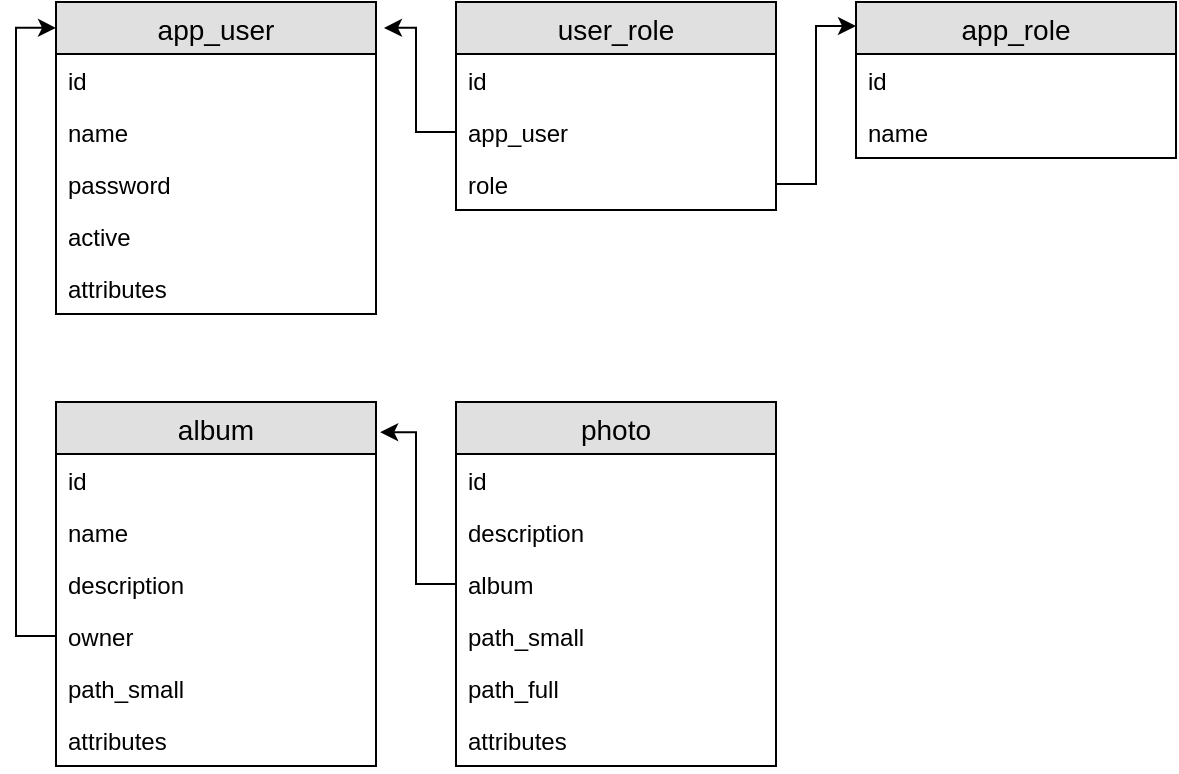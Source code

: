 <mxfile version="12.5.3" type="device" pages="3"><diagram name="DataBase" id="2ca16b54-16f6-2749-3443-fa8db7711227"><mxGraphModel dx="1102" dy="700" grid="1" gridSize="10" guides="1" tooltips="1" connect="1" arrows="0" fold="1" page="1" pageScale="1" pageWidth="1100" pageHeight="850" background="#ffffff" math="0" shadow="0"><root><mxCell id="0"/><mxCell id="1" parent="0"/><mxCell id="ee-ezs6NnzHQycm77VU6-2" value="app_user" style="swimlane;fontStyle=0;childLayout=stackLayout;horizontal=1;startSize=26;fillColor=#e0e0e0;horizontalStack=0;resizeParent=1;resizeParentMax=0;resizeLast=0;collapsible=1;marginBottom=0;swimlaneFillColor=#ffffff;align=center;fontSize=14;" vertex="1" parent="1"><mxGeometry x="320" y="240" width="160" height="156" as="geometry"/></mxCell><mxCell id="ee-ezs6NnzHQycm77VU6-3" value="id" style="text;strokeColor=none;fillColor=none;spacingLeft=4;spacingRight=4;overflow=hidden;rotatable=0;points=[[0,0.5],[1,0.5]];portConstraint=eastwest;fontSize=12;" vertex="1" parent="ee-ezs6NnzHQycm77VU6-2"><mxGeometry y="26" width="160" height="26" as="geometry"/></mxCell><mxCell id="ee-ezs6NnzHQycm77VU6-4" value="name" style="text;strokeColor=none;fillColor=none;spacingLeft=4;spacingRight=4;overflow=hidden;rotatable=0;points=[[0,0.5],[1,0.5]];portConstraint=eastwest;fontSize=12;" vertex="1" parent="ee-ezs6NnzHQycm77VU6-2"><mxGeometry y="52" width="160" height="26" as="geometry"/></mxCell><mxCell id="ee-ezs6NnzHQycm77VU6-5" value="password" style="text;strokeColor=none;fillColor=none;spacingLeft=4;spacingRight=4;overflow=hidden;rotatable=0;points=[[0,0.5],[1,0.5]];portConstraint=eastwest;fontSize=12;" vertex="1" parent="ee-ezs6NnzHQycm77VU6-2"><mxGeometry y="78" width="160" height="26" as="geometry"/></mxCell><mxCell id="ee-ezs6NnzHQycm77VU6-6" value="active" style="text;strokeColor=none;fillColor=none;spacingLeft=4;spacingRight=4;overflow=hidden;rotatable=0;points=[[0,0.5],[1,0.5]];portConstraint=eastwest;fontSize=12;" vertex="1" parent="ee-ezs6NnzHQycm77VU6-2"><mxGeometry y="104" width="160" height="26" as="geometry"/></mxCell><mxCell id="ee-ezs6NnzHQycm77VU6-7" value="attributes" style="text;strokeColor=none;fillColor=none;spacingLeft=4;spacingRight=4;overflow=hidden;rotatable=0;points=[[0,0.5],[1,0.5]];portConstraint=eastwest;fontSize=12;" vertex="1" parent="ee-ezs6NnzHQycm77VU6-2"><mxGeometry y="130" width="160" height="26" as="geometry"/></mxCell><mxCell id="ee-ezs6NnzHQycm77VU6-8" value="app_role" style="swimlane;fontStyle=0;childLayout=stackLayout;horizontal=1;startSize=26;fillColor=#e0e0e0;horizontalStack=0;resizeParent=1;resizeParentMax=0;resizeLast=0;collapsible=1;marginBottom=0;swimlaneFillColor=#ffffff;align=center;fontSize=14;" vertex="1" parent="1"><mxGeometry x="720" y="240" width="160" height="78" as="geometry"/></mxCell><mxCell id="ee-ezs6NnzHQycm77VU6-9" value="id" style="text;strokeColor=none;fillColor=none;spacingLeft=4;spacingRight=4;overflow=hidden;rotatable=0;points=[[0,0.5],[1,0.5]];portConstraint=eastwest;fontSize=12;" vertex="1" parent="ee-ezs6NnzHQycm77VU6-8"><mxGeometry y="26" width="160" height="26" as="geometry"/></mxCell><mxCell id="ee-ezs6NnzHQycm77VU6-10" value="name" style="text;strokeColor=none;fillColor=none;spacingLeft=4;spacingRight=4;overflow=hidden;rotatable=0;points=[[0,0.5],[1,0.5]];portConstraint=eastwest;fontSize=12;" vertex="1" parent="ee-ezs6NnzHQycm77VU6-8"><mxGeometry y="52" width="160" height="26" as="geometry"/></mxCell><mxCell id="ee-ezs6NnzHQycm77VU6-12" value="user_role" style="swimlane;fontStyle=0;childLayout=stackLayout;horizontal=1;startSize=26;fillColor=#e0e0e0;horizontalStack=0;resizeParent=1;resizeParentMax=0;resizeLast=0;collapsible=1;marginBottom=0;swimlaneFillColor=#ffffff;align=center;fontSize=14;" vertex="1" parent="1"><mxGeometry x="520" y="240" width="160" height="104" as="geometry"/></mxCell><mxCell id="ee-ezs6NnzHQycm77VU6-13" value="id" style="text;strokeColor=none;fillColor=none;spacingLeft=4;spacingRight=4;overflow=hidden;rotatable=0;points=[[0,0.5],[1,0.5]];portConstraint=eastwest;fontSize=12;" vertex="1" parent="ee-ezs6NnzHQycm77VU6-12"><mxGeometry y="26" width="160" height="26" as="geometry"/></mxCell><mxCell id="ee-ezs6NnzHQycm77VU6-14" value="app_user" style="text;strokeColor=none;fillColor=none;spacingLeft=4;spacingRight=4;overflow=hidden;rotatable=0;points=[[0,0.5],[1,0.5]];portConstraint=eastwest;fontSize=12;" vertex="1" parent="ee-ezs6NnzHQycm77VU6-12"><mxGeometry y="52" width="160" height="26" as="geometry"/></mxCell><mxCell id="ee-ezs6NnzHQycm77VU6-15" value="role" style="text;strokeColor=none;fillColor=none;spacingLeft=4;spacingRight=4;overflow=hidden;rotatable=0;points=[[0,0.5],[1,0.5]];portConstraint=eastwest;fontSize=12;" vertex="1" parent="ee-ezs6NnzHQycm77VU6-12"><mxGeometry y="78" width="160" height="26" as="geometry"/></mxCell><mxCell id="ee-ezs6NnzHQycm77VU6-16" style="edgeStyle=orthogonalEdgeStyle;rounded=0;orthogonalLoop=1;jettySize=auto;html=1;exitX=1;exitY=0.5;exitDx=0;exitDy=0;entryX=0;entryY=0.154;entryDx=0;entryDy=0;entryPerimeter=0;" edge="1" parent="1" source="ee-ezs6NnzHQycm77VU6-15" target="ee-ezs6NnzHQycm77VU6-8"><mxGeometry relative="1" as="geometry"/></mxCell><mxCell id="ee-ezs6NnzHQycm77VU6-17" style="edgeStyle=orthogonalEdgeStyle;rounded=0;orthogonalLoop=1;jettySize=auto;html=1;exitX=0;exitY=0.5;exitDx=0;exitDy=0;entryX=1.025;entryY=0.083;entryDx=0;entryDy=0;entryPerimeter=0;" edge="1" parent="1" source="ee-ezs6NnzHQycm77VU6-14" target="ee-ezs6NnzHQycm77VU6-2"><mxGeometry relative="1" as="geometry"><mxPoint x="500" y="260" as="targetPoint"/></mxGeometry></mxCell><mxCell id="ee-ezs6NnzHQycm77VU6-18" value="album" style="swimlane;fontStyle=0;childLayout=stackLayout;horizontal=1;startSize=26;fillColor=#e0e0e0;horizontalStack=0;resizeParent=1;resizeParentMax=0;resizeLast=0;collapsible=1;marginBottom=0;swimlaneFillColor=#ffffff;align=center;fontSize=14;" vertex="1" parent="1"><mxGeometry x="320" y="440" width="160" height="182" as="geometry"/></mxCell><mxCell id="ee-ezs6NnzHQycm77VU6-19" value="id" style="text;strokeColor=none;fillColor=none;spacingLeft=4;spacingRight=4;overflow=hidden;rotatable=0;points=[[0,0.5],[1,0.5]];portConstraint=eastwest;fontSize=12;" vertex="1" parent="ee-ezs6NnzHQycm77VU6-18"><mxGeometry y="26" width="160" height="26" as="geometry"/></mxCell><mxCell id="ee-ezs6NnzHQycm77VU6-20" value="name" style="text;strokeColor=none;fillColor=none;spacingLeft=4;spacingRight=4;overflow=hidden;rotatable=0;points=[[0,0.5],[1,0.5]];portConstraint=eastwest;fontSize=12;" vertex="1" parent="ee-ezs6NnzHQycm77VU6-18"><mxGeometry y="52" width="160" height="26" as="geometry"/></mxCell><mxCell id="ee-ezs6NnzHQycm77VU6-21" value="description" style="text;strokeColor=none;fillColor=none;spacingLeft=4;spacingRight=4;overflow=hidden;rotatable=0;points=[[0,0.5],[1,0.5]];portConstraint=eastwest;fontSize=12;" vertex="1" parent="ee-ezs6NnzHQycm77VU6-18"><mxGeometry y="78" width="160" height="26" as="geometry"/></mxCell><mxCell id="ee-ezs6NnzHQycm77VU6-22" value="owner" style="text;strokeColor=none;fillColor=none;spacingLeft=4;spacingRight=4;overflow=hidden;rotatable=0;points=[[0,0.5],[1,0.5]];portConstraint=eastwest;fontSize=12;" vertex="1" parent="ee-ezs6NnzHQycm77VU6-18"><mxGeometry y="104" width="160" height="26" as="geometry"/></mxCell><mxCell id="ee-ezs6NnzHQycm77VU6-28" value="path_small" style="text;strokeColor=none;fillColor=none;spacingLeft=4;spacingRight=4;overflow=hidden;rotatable=0;points=[[0,0.5],[1,0.5]];portConstraint=eastwest;fontSize=12;" vertex="1" parent="ee-ezs6NnzHQycm77VU6-18"><mxGeometry y="130" width="160" height="26" as="geometry"/></mxCell><mxCell id="ee-ezs6NnzHQycm77VU6-32" value="attributes" style="text;strokeColor=none;fillColor=none;spacingLeft=4;spacingRight=4;overflow=hidden;rotatable=0;points=[[0,0.5],[1,0.5]];portConstraint=eastwest;fontSize=12;" vertex="1" parent="ee-ezs6NnzHQycm77VU6-18"><mxGeometry y="156" width="160" height="26" as="geometry"/></mxCell><mxCell id="ee-ezs6NnzHQycm77VU6-23" style="edgeStyle=orthogonalEdgeStyle;rounded=0;orthogonalLoop=1;jettySize=auto;html=1;exitX=0;exitY=0.5;exitDx=0;exitDy=0;entryX=0;entryY=0.083;entryDx=0;entryDy=0;entryPerimeter=0;" edge="1" parent="1" source="ee-ezs6NnzHQycm77VU6-22" target="ee-ezs6NnzHQycm77VU6-2"><mxGeometry relative="1" as="geometry"/></mxCell><mxCell id="ee-ezs6NnzHQycm77VU6-24" value="photo" style="swimlane;fontStyle=0;childLayout=stackLayout;horizontal=1;startSize=26;fillColor=#e0e0e0;horizontalStack=0;resizeParent=1;resizeParentMax=0;resizeLast=0;collapsible=1;marginBottom=0;swimlaneFillColor=#ffffff;align=center;fontSize=14;" vertex="1" parent="1"><mxGeometry x="520" y="440" width="160" height="182" as="geometry"/></mxCell><mxCell id="ee-ezs6NnzHQycm77VU6-25" value="id" style="text;strokeColor=none;fillColor=none;spacingLeft=4;spacingRight=4;overflow=hidden;rotatable=0;points=[[0,0.5],[1,0.5]];portConstraint=eastwest;fontSize=12;" vertex="1" parent="ee-ezs6NnzHQycm77VU6-24"><mxGeometry y="26" width="160" height="26" as="geometry"/></mxCell><mxCell id="ee-ezs6NnzHQycm77VU6-26" value="description" style="text;strokeColor=none;fillColor=none;spacingLeft=4;spacingRight=4;overflow=hidden;rotatable=0;points=[[0,0.5],[1,0.5]];portConstraint=eastwest;fontSize=12;" vertex="1" parent="ee-ezs6NnzHQycm77VU6-24"><mxGeometry y="52" width="160" height="26" as="geometry"/></mxCell><mxCell id="ee-ezs6NnzHQycm77VU6-30" value="album" style="text;strokeColor=none;fillColor=none;spacingLeft=4;spacingRight=4;overflow=hidden;rotatable=0;points=[[0,0.5],[1,0.5]];portConstraint=eastwest;fontSize=12;" vertex="1" parent="ee-ezs6NnzHQycm77VU6-24"><mxGeometry y="78" width="160" height="26" as="geometry"/></mxCell><mxCell id="ee-ezs6NnzHQycm77VU6-27" value="path_small" style="text;strokeColor=none;fillColor=none;spacingLeft=4;spacingRight=4;overflow=hidden;rotatable=0;points=[[0,0.5],[1,0.5]];portConstraint=eastwest;fontSize=12;" vertex="1" parent="ee-ezs6NnzHQycm77VU6-24"><mxGeometry y="104" width="160" height="26" as="geometry"/></mxCell><mxCell id="ee-ezs6NnzHQycm77VU6-29" value="path_full" style="text;strokeColor=none;fillColor=none;spacingLeft=4;spacingRight=4;overflow=hidden;rotatable=0;points=[[0,0.5],[1,0.5]];portConstraint=eastwest;fontSize=12;" vertex="1" parent="ee-ezs6NnzHQycm77VU6-24"><mxGeometry y="130" width="160" height="26" as="geometry"/></mxCell><mxCell id="ee-ezs6NnzHQycm77VU6-33" value="attributes" style="text;strokeColor=none;fillColor=none;spacingLeft=4;spacingRight=4;overflow=hidden;rotatable=0;points=[[0,0.5],[1,0.5]];portConstraint=eastwest;fontSize=12;" vertex="1" parent="ee-ezs6NnzHQycm77VU6-24"><mxGeometry y="156" width="160" height="26" as="geometry"/></mxCell><mxCell id="ee-ezs6NnzHQycm77VU6-31" style="edgeStyle=orthogonalEdgeStyle;rounded=0;orthogonalLoop=1;jettySize=auto;html=1;exitX=0;exitY=0.5;exitDx=0;exitDy=0;entryX=1.013;entryY=0.083;entryDx=0;entryDy=0;entryPerimeter=0;" edge="1" parent="1" source="ee-ezs6NnzHQycm77VU6-30" target="ee-ezs6NnzHQycm77VU6-18"><mxGeometry relative="1" as="geometry"/></mxCell></root></mxGraphModel></diagram><diagram id="-pgh10B8fHaLJiIeHIF8" name="PageLayout"><mxGraphModel dx="1102" dy="700" grid="1" gridSize="10" guides="0" tooltips="1" connect="0" arrows="0" fold="1" page="1" pageScale="1" pageWidth="800" pageHeight="600" math="0" shadow="0"><root><mxCell id="_x2WycIhsIzKqimyarUk-0"/><mxCell id="_x2WycIhsIzKqimyarUk-1" parent="_x2WycIhsIzKqimyarUk-0"/><mxCell id="_x2WycIhsIzKqimyarUk-2" value="" style="html=1;shadow=0;dashed=0;shape=mxgraph.bootstrap.rect;whiteSpace=wrap;" parent="_x2WycIhsIzKqimyarUk-1" vertex="1"><mxGeometry width="800" height="40" as="geometry"/></mxCell><mxCell id="_x2WycIhsIzKqimyarUk-3" value="Photocol" style="html=1;shadow=0;dashed=0;shape=mxgraph.bootstrap.rect;fontSize=14;whiteSpace=wrap;fontStyle=1" parent="_x2WycIhsIzKqimyarUk-2" vertex="1"><mxGeometry width="80" height="40" as="geometry"/></mxCell><mxCell id="_x2WycIhsIzKqimyarUk-4" value="Мои альбомы" style="html=1;shadow=0;dashed=0;shape=mxgraph.bootstrap.rect;spacingRight=30;whiteSpace=wrap;fontSize=16;fontStyle=1;" parent="_x2WycIhsIzKqimyarUk-2" vertex="1"><mxGeometry x="80" width="600" height="40" as="geometry"/></mxCell><mxCell id="_x2WycIhsIzKqimyarUk-8" value="Профиль" style="html=1;shadow=0;dashed=0;shape=mxgraph.bootstrap.rect;whiteSpace=wrap;" parent="_x2WycIhsIzKqimyarUk-2" vertex="1"><mxGeometry x="680" width="60" height="40" as="geometry"/></mxCell><mxCell id="_x2WycIhsIzKqimyarUk-9" value="Выйти" style="html=1;shadow=0;dashed=0;shape=mxgraph.bootstrap.rect;whiteSpace=wrap;" parent="_x2WycIhsIzKqimyarUk-2" vertex="1"><mxGeometry x="740" width="60" height="40" as="geometry"/></mxCell><mxCell id="Kfa8tp2_SB2maJTHm3-H-2" value="" style="group" parent="_x2WycIhsIzKqimyarUk-1" vertex="1" connectable="0"><mxGeometry x="250" y="60" width="160" height="150" as="geometry"/></mxCell><mxCell id="Kfa8tp2_SB2maJTHm3-H-0" value="" style="rounded=0;whiteSpace=wrap;html=1;fontSize=16;" parent="Kfa8tp2_SB2maJTHm3-H-2" vertex="1"><mxGeometry width="160" height="120" as="geometry"/></mxCell><mxCell id="Kfa8tp2_SB2maJTHm3-H-1" value="Альбом 1" style="rounded=0;whiteSpace=wrap;html=1;fontSize=16;" parent="Kfa8tp2_SB2maJTHm3-H-2" vertex="1"><mxGeometry y="120" width="160" height="30" as="geometry"/></mxCell><mxCell id="Kfa8tp2_SB2maJTHm3-H-3" value="" style="group" parent="_x2WycIhsIzKqimyarUk-1" vertex="1" connectable="0"><mxGeometry x="430" y="60" width="160" height="150" as="geometry"/></mxCell><mxCell id="Kfa8tp2_SB2maJTHm3-H-4" value="" style="rounded=0;whiteSpace=wrap;html=1;fontSize=16;" parent="Kfa8tp2_SB2maJTHm3-H-3" vertex="1"><mxGeometry width="160" height="120" as="geometry"/></mxCell><mxCell id="Kfa8tp2_SB2maJTHm3-H-5" value="Альбом 2" style="rounded=0;whiteSpace=wrap;html=1;fontSize=16;" parent="Kfa8tp2_SB2maJTHm3-H-3" vertex="1"><mxGeometry y="120" width="160" height="30" as="geometry"/></mxCell><mxCell id="Kfa8tp2_SB2maJTHm3-H-6" value="" style="group" parent="_x2WycIhsIzKqimyarUk-1" vertex="1" connectable="0"><mxGeometry x="610" y="60" width="160" height="150" as="geometry"/></mxCell><mxCell id="Kfa8tp2_SB2maJTHm3-H-7" value="" style="rounded=0;whiteSpace=wrap;html=1;fontSize=16;" parent="Kfa8tp2_SB2maJTHm3-H-6" vertex="1"><mxGeometry width="160" height="120" as="geometry"/></mxCell><mxCell id="Kfa8tp2_SB2maJTHm3-H-8" value="Альбом 3" style="rounded=0;whiteSpace=wrap;html=1;fontSize=16;" parent="Kfa8tp2_SB2maJTHm3-H-6" vertex="1"><mxGeometry y="120" width="160" height="30" as="geometry"/></mxCell><mxCell id="Kfa8tp2_SB2maJTHm3-H-9" value="" style="group" parent="_x2WycIhsIzKqimyarUk-1" vertex="1" connectable="0"><mxGeometry x="250" y="230" width="160" height="150" as="geometry"/></mxCell><mxCell id="Kfa8tp2_SB2maJTHm3-H-10" value="" style="rounded=0;whiteSpace=wrap;html=1;fontSize=16;" parent="Kfa8tp2_SB2maJTHm3-H-9" vertex="1"><mxGeometry width="160" height="120" as="geometry"/></mxCell><mxCell id="Kfa8tp2_SB2maJTHm3-H-11" value="Альбом 4" style="rounded=0;whiteSpace=wrap;html=1;fontSize=16;" parent="Kfa8tp2_SB2maJTHm3-H-9" vertex="1"><mxGeometry y="120" width="160" height="30" as="geometry"/></mxCell><mxCell id="Kfa8tp2_SB2maJTHm3-H-12" value="" style="group" parent="_x2WycIhsIzKqimyarUk-1" vertex="1" connectable="0"><mxGeometry x="430" y="230" width="160" height="150" as="geometry"/></mxCell><mxCell id="Kfa8tp2_SB2maJTHm3-H-13" value="" style="rounded=0;whiteSpace=wrap;html=1;fontSize=16;" parent="Kfa8tp2_SB2maJTHm3-H-12" vertex="1"><mxGeometry width="160" height="120" as="geometry"/></mxCell><mxCell id="Kfa8tp2_SB2maJTHm3-H-14" value="Альбом 5" style="rounded=0;whiteSpace=wrap;html=1;fontSize=16;" parent="Kfa8tp2_SB2maJTHm3-H-12" vertex="1"><mxGeometry y="120" width="160" height="30" as="geometry"/></mxCell><mxCell id="Kfa8tp2_SB2maJTHm3-H-53" value="" style="html=1;shadow=0;dashed=0;shape=mxgraph.bootstrap.rect;whiteSpace=wrap;" parent="_x2WycIhsIzKqimyarUk-1" vertex="1"><mxGeometry x="800" width="800" height="40" as="geometry"/></mxCell><mxCell id="Kfa8tp2_SB2maJTHm3-H-54" value="Photocol" style="html=1;shadow=0;dashed=0;shape=mxgraph.bootstrap.rect;fontSize=14;whiteSpace=wrap;fontStyle=1" parent="Kfa8tp2_SB2maJTHm3-H-53" vertex="1"><mxGeometry width="80" height="40" as="geometry"/></mxCell><mxCell id="Kfa8tp2_SB2maJTHm3-H-55" value="Альбом 1" style="html=1;shadow=0;dashed=0;shape=mxgraph.bootstrap.rect;spacingRight=30;whiteSpace=wrap;fontSize=16;fontStyle=1;" parent="Kfa8tp2_SB2maJTHm3-H-53" vertex="1"><mxGeometry x="80" width="600" height="40" as="geometry"/></mxCell><mxCell id="Kfa8tp2_SB2maJTHm3-H-56" value="Профиль" style="html=1;shadow=0;dashed=0;shape=mxgraph.bootstrap.rect;whiteSpace=wrap;" parent="Kfa8tp2_SB2maJTHm3-H-53" vertex="1"><mxGeometry x="680" width="60" height="40" as="geometry"/></mxCell><mxCell id="Kfa8tp2_SB2maJTHm3-H-57" value="Выйти" style="html=1;shadow=0;dashed=0;shape=mxgraph.bootstrap.rect;whiteSpace=wrap;" parent="Kfa8tp2_SB2maJTHm3-H-53" vertex="1"><mxGeometry x="740" width="60" height="40" as="geometry"/></mxCell><mxCell id="Kfa8tp2_SB2maJTHm3-H-61" value="" style="group" parent="_x2WycIhsIzKqimyarUk-1" vertex="1" connectable="0"><mxGeometry x="1020" y="60" width="160" height="150" as="geometry"/></mxCell><mxCell id="Kfa8tp2_SB2maJTHm3-H-62" value="" style="rounded=0;whiteSpace=wrap;html=1;fontSize=16;" parent="Kfa8tp2_SB2maJTHm3-H-61" vertex="1"><mxGeometry width="160" height="120" as="geometry"/></mxCell><mxCell id="Kfa8tp2_SB2maJTHm3-H-63" value="Фото 1" style="rounded=0;whiteSpace=wrap;html=1;fontSize=16;" parent="Kfa8tp2_SB2maJTHm3-H-61" vertex="1"><mxGeometry y="120" width="160" height="30" as="geometry"/></mxCell><mxCell id="Kfa8tp2_SB2maJTHm3-H-64" value="" style="group" parent="_x2WycIhsIzKqimyarUk-1" vertex="1" connectable="0"><mxGeometry x="1200" y="60" width="160" height="150" as="geometry"/></mxCell><mxCell id="Kfa8tp2_SB2maJTHm3-H-65" value="" style="rounded=0;whiteSpace=wrap;html=1;fontSize=16;" parent="Kfa8tp2_SB2maJTHm3-H-64" vertex="1"><mxGeometry width="160" height="120" as="geometry"/></mxCell><mxCell id="Kfa8tp2_SB2maJTHm3-H-66" value="Фото 2" style="rounded=0;whiteSpace=wrap;html=1;fontSize=16;" parent="Kfa8tp2_SB2maJTHm3-H-64" vertex="1"><mxGeometry y="120" width="160" height="30" as="geometry"/></mxCell><mxCell id="Kfa8tp2_SB2maJTHm3-H-67" value="" style="group" parent="_x2WycIhsIzKqimyarUk-1" vertex="1" connectable="0"><mxGeometry x="1380" y="60" width="160" height="150" as="geometry"/></mxCell><mxCell id="Kfa8tp2_SB2maJTHm3-H-68" value="" style="rounded=0;whiteSpace=wrap;html=1;fontSize=16;" parent="Kfa8tp2_SB2maJTHm3-H-67" vertex="1"><mxGeometry width="160" height="120" as="geometry"/></mxCell><mxCell id="Kfa8tp2_SB2maJTHm3-H-69" value="Фото 3" style="rounded=0;whiteSpace=wrap;html=1;fontSize=16;" parent="Kfa8tp2_SB2maJTHm3-H-67" vertex="1"><mxGeometry y="120" width="160" height="30" as="geometry"/></mxCell><mxCell id="Kfa8tp2_SB2maJTHm3-H-70" value="" style="group" parent="_x2WycIhsIzKqimyarUk-1" vertex="1" connectable="0"><mxGeometry x="1020" y="230" width="160" height="150" as="geometry"/></mxCell><mxCell id="Kfa8tp2_SB2maJTHm3-H-71" value="" style="rounded=0;whiteSpace=wrap;html=1;fontSize=16;" parent="Kfa8tp2_SB2maJTHm3-H-70" vertex="1"><mxGeometry width="160" height="120" as="geometry"/></mxCell><mxCell id="Kfa8tp2_SB2maJTHm3-H-72" value="Фото 4" style="rounded=0;whiteSpace=wrap;html=1;fontSize=16;" parent="Kfa8tp2_SB2maJTHm3-H-70" vertex="1"><mxGeometry y="120" width="160" height="30" as="geometry"/></mxCell><mxCell id="Kfa8tp2_SB2maJTHm3-H-73" value="" style="group" parent="_x2WycIhsIzKqimyarUk-1" vertex="1" connectable="0"><mxGeometry x="1200" y="230" width="160" height="150" as="geometry"/></mxCell><mxCell id="Kfa8tp2_SB2maJTHm3-H-74" value="" style="rounded=0;whiteSpace=wrap;html=1;fontSize=16;" parent="Kfa8tp2_SB2maJTHm3-H-73" vertex="1"><mxGeometry width="160" height="120" as="geometry"/></mxCell><mxCell id="Kfa8tp2_SB2maJTHm3-H-75" value="Фото 5" style="rounded=0;whiteSpace=wrap;html=1;fontSize=16;" parent="Kfa8tp2_SB2maJTHm3-H-73" vertex="1"><mxGeometry y="120" width="160" height="30" as="geometry"/></mxCell><mxCell id="Kfa8tp2_SB2maJTHm3-H-77" value="" style="html=1;shadow=0;dashed=0;shape=mxgraph.bootstrap.rect;whiteSpace=wrap;" parent="_x2WycIhsIzKqimyarUk-1" vertex="1"><mxGeometry y="600" width="800" height="40" as="geometry"/></mxCell><mxCell id="Kfa8tp2_SB2maJTHm3-H-78" value="Photocol" style="html=1;shadow=0;dashed=0;shape=mxgraph.bootstrap.rect;fontSize=14;whiteSpace=wrap;fontStyle=1" parent="Kfa8tp2_SB2maJTHm3-H-77" vertex="1"><mxGeometry width="80" height="40" as="geometry"/></mxCell><mxCell id="Kfa8tp2_SB2maJTHm3-H-79" value="Вход" style="html=1;shadow=0;dashed=0;shape=mxgraph.bootstrap.rect;spacingRight=30;whiteSpace=wrap;fontSize=16;fontStyle=1;" parent="Kfa8tp2_SB2maJTHm3-H-77" vertex="1"><mxGeometry x="80" width="600" height="40" as="geometry"/></mxCell><mxCell id="Kfa8tp2_SB2maJTHm3-H-80" value="Вход" style="html=1;shadow=0;dashed=0;shape=mxgraph.bootstrap.rect;whiteSpace=wrap;" parent="Kfa8tp2_SB2maJTHm3-H-77" vertex="1"><mxGeometry x="660" width="60" height="40" as="geometry"/></mxCell><mxCell id="Kfa8tp2_SB2maJTHm3-H-81" value="Регистрация" style="html=1;shadow=0;dashed=0;shape=mxgraph.bootstrap.rect;whiteSpace=wrap;" parent="Kfa8tp2_SB2maJTHm3-H-77" vertex="1"><mxGeometry x="720" width="80" height="40" as="geometry"/></mxCell><mxCell id="Kfa8tp2_SB2maJTHm3-H-139" value="" style="html=1;shadow=0;dashed=0;shape=mxgraph.bootstrap.rect;whiteSpace=wrap;" parent="_x2WycIhsIzKqimyarUk-1" vertex="1"><mxGeometry x="800" y="600" width="800" height="40" as="geometry"/></mxCell><mxCell id="Kfa8tp2_SB2maJTHm3-H-140" value="Photocol" style="html=1;shadow=0;dashed=0;shape=mxgraph.bootstrap.rect;fontSize=14;whiteSpace=wrap;fontStyle=1" parent="Kfa8tp2_SB2maJTHm3-H-139" vertex="1"><mxGeometry width="80" height="40" as="geometry"/></mxCell><mxCell id="Kfa8tp2_SB2maJTHm3-H-141" value="Регистрация" style="html=1;shadow=0;dashed=0;shape=mxgraph.bootstrap.rect;spacingRight=30;whiteSpace=wrap;fontSize=16;fontStyle=1;" parent="Kfa8tp2_SB2maJTHm3-H-139" vertex="1"><mxGeometry x="80" width="600" height="40" as="geometry"/></mxCell><mxCell id="Kfa8tp2_SB2maJTHm3-H-142" value="Вход" style="html=1;shadow=0;dashed=0;shape=mxgraph.bootstrap.rect;whiteSpace=wrap;" parent="Kfa8tp2_SB2maJTHm3-H-139" vertex="1"><mxGeometry x="660" width="60" height="40" as="geometry"/></mxCell><mxCell id="Kfa8tp2_SB2maJTHm3-H-143" value="Регистрация" style="html=1;shadow=0;dashed=0;shape=mxgraph.bootstrap.rect;whiteSpace=wrap;" parent="Kfa8tp2_SB2maJTHm3-H-139" vertex="1"><mxGeometry x="720" width="80" height="40" as="geometry"/></mxCell><mxCell id="Kfa8tp2_SB2maJTHm3-H-144" value="" style="rounded=0;whiteSpace=wrap;html=1;fontSize=16;fontColor=#7EA6E0;" parent="_x2WycIhsIzKqimyarUk-1" vertex="1"><mxGeometry x="1060" y="662" width="230" height="188" as="geometry"/></mxCell><mxCell id="Kfa8tp2_SB2maJTHm3-H-145" value="Зарегистрироваться" style="rounded=1;whiteSpace=wrap;html=1;fontSize=16;" parent="_x2WycIhsIzKqimyarUk-1" vertex="1"><mxGeometry x="1080" y="800" width="190" height="30" as="geometry"/></mxCell><mxCell id="Kfa8tp2_SB2maJTHm3-H-146" value="" style="group" parent="_x2WycIhsIzKqimyarUk-1" vertex="1" connectable="0"><mxGeometry x="1080" y="682" width="190" height="30" as="geometry"/></mxCell><mxCell id="Kfa8tp2_SB2maJTHm3-H-147" value="&lt;font color=&quot;#000000&quot;&gt;Логин&lt;/font&gt;" style="rounded=0;whiteSpace=wrap;html=1;fontSize=16;fontColor=#7EA6E0;" parent="Kfa8tp2_SB2maJTHm3-H-146" vertex="1"><mxGeometry width="190" height="30" as="geometry"/></mxCell><mxCell id="Kfa8tp2_SB2maJTHm3-H-148" value="" style="rounded=0;whiteSpace=wrap;html=1;fontSize=16;fontColor=#7EA6E0;" parent="Kfa8tp2_SB2maJTHm3-H-146" vertex="1"><mxGeometry width="30" height="30" as="geometry"/></mxCell><mxCell id="Kfa8tp2_SB2maJTHm3-H-149" value="" style="group" parent="_x2WycIhsIzKqimyarUk-1" vertex="1" connectable="0"><mxGeometry x="1080" y="722" width="190" height="30" as="geometry"/></mxCell><mxCell id="Kfa8tp2_SB2maJTHm3-H-150" value="Пароль" style="rounded=0;whiteSpace=wrap;html=1;fontSize=16;" parent="Kfa8tp2_SB2maJTHm3-H-149" vertex="1"><mxGeometry width="190" height="30" as="geometry"/></mxCell><mxCell id="Kfa8tp2_SB2maJTHm3-H-151" value="" style="rounded=0;whiteSpace=wrap;html=1;fontSize=16;fontColor=#7EA6E0;" parent="Kfa8tp2_SB2maJTHm3-H-149" vertex="1"><mxGeometry width="30" height="30" as="geometry"/></mxCell><mxCell id="Kfa8tp2_SB2maJTHm3-H-152" value="" style="group" parent="_x2WycIhsIzKqimyarUk-1" vertex="1" connectable="0"><mxGeometry x="1080" y="760" width="190" height="30" as="geometry"/></mxCell><mxCell id="Kfa8tp2_SB2maJTHm3-H-153" value="Пароль" style="rounded=0;whiteSpace=wrap;html=1;fontSize=16;" parent="Kfa8tp2_SB2maJTHm3-H-152" vertex="1"><mxGeometry width="190" height="30" as="geometry"/></mxCell><mxCell id="Kfa8tp2_SB2maJTHm3-H-154" value="" style="rounded=0;whiteSpace=wrap;html=1;fontSize=16;fontColor=#7EA6E0;" parent="Kfa8tp2_SB2maJTHm3-H-152" vertex="1"><mxGeometry width="30" height="30" as="geometry"/></mxCell><mxCell id="Kfa8tp2_SB2maJTHm3-H-155" value="" style="rounded=0;whiteSpace=wrap;html=1;fontSize=16;fontColor=#7EA6E0;" parent="_x2WycIhsIzKqimyarUk-1" vertex="1"><mxGeometry x="250" y="660" width="230" height="150" as="geometry"/></mxCell><mxCell id="Kfa8tp2_SB2maJTHm3-H-156" value="Войти" style="rounded=1;whiteSpace=wrap;html=1;fontSize=16;" parent="_x2WycIhsIzKqimyarUk-1" vertex="1"><mxGeometry x="270" y="760" width="190" height="30" as="geometry"/></mxCell><mxCell id="Kfa8tp2_SB2maJTHm3-H-157" value="" style="group" parent="_x2WycIhsIzKqimyarUk-1" vertex="1" connectable="0"><mxGeometry x="270" y="680" width="190" height="30" as="geometry"/></mxCell><mxCell id="Kfa8tp2_SB2maJTHm3-H-158" value="&lt;font color=&quot;#000000&quot;&gt;Логин&lt;/font&gt;" style="rounded=0;whiteSpace=wrap;html=1;fontSize=16;fontColor=#7EA6E0;" parent="Kfa8tp2_SB2maJTHm3-H-157" vertex="1"><mxGeometry width="190" height="30" as="geometry"/></mxCell><mxCell id="Kfa8tp2_SB2maJTHm3-H-159" value="" style="rounded=0;whiteSpace=wrap;html=1;fontSize=16;fontColor=#7EA6E0;" parent="Kfa8tp2_SB2maJTHm3-H-157" vertex="1"><mxGeometry width="30" height="30" as="geometry"/></mxCell><mxCell id="Kfa8tp2_SB2maJTHm3-H-160" value="" style="group" parent="_x2WycIhsIzKqimyarUk-1" vertex="1" connectable="0"><mxGeometry x="270" y="720" width="190" height="30" as="geometry"/></mxCell><mxCell id="Kfa8tp2_SB2maJTHm3-H-161" value="Пароль" style="rounded=0;whiteSpace=wrap;html=1;fontSize=16;" parent="Kfa8tp2_SB2maJTHm3-H-160" vertex="1"><mxGeometry width="190" height="30" as="geometry"/></mxCell><mxCell id="Kfa8tp2_SB2maJTHm3-H-162" value="" style="rounded=0;whiteSpace=wrap;html=1;fontSize=16;fontColor=#7EA6E0;" parent="Kfa8tp2_SB2maJTHm3-H-160" vertex="1"><mxGeometry width="30" height="30" as="geometry"/></mxCell><mxCell id="Kfa8tp2_SB2maJTHm3-H-166" value="" style="rounded=0;whiteSpace=wrap;html=1;fontSize=16;fontColor=#7EA6E0;" parent="_x2WycIhsIzKqimyarUk-1" vertex="1"><mxGeometry x="800" y="40" width="200" height="560" as="geometry"/></mxCell><mxCell id="Kfa8tp2_SB2maJTHm3-H-169" value="Редактировать альбом" style="rounded=0;whiteSpace=wrap;html=1;fontSize=14;" parent="_x2WycIhsIzKqimyarUk-1" vertex="1"><mxGeometry x="800" y="140" width="200" height="30" as="geometry"/></mxCell><mxCell id="Kfa8tp2_SB2maJTHm3-H-170" value="Добавить фотографии" style="rounded=0;whiteSpace=wrap;html=1;fontSize=14;" parent="_x2WycIhsIzKqimyarUk-1" vertex="1"><mxGeometry x="800" y="170" width="200" height="30" as="geometry"/></mxCell><mxCell id="Kfa8tp2_SB2maJTHm3-H-171" value="Удалить фотографии" style="rounded=0;whiteSpace=wrap;html=1;fontSize=14;" parent="_x2WycIhsIzKqimyarUk-1" vertex="1"><mxGeometry x="800" y="200" width="200" height="30" as="geometry"/></mxCell><mxCell id="Kfa8tp2_SB2maJTHm3-H-172" value="" style="rounded=0;whiteSpace=wrap;html=1;fontSize=16;fontColor=#7EA6E0;" parent="_x2WycIhsIzKqimyarUk-1" vertex="1"><mxGeometry y="40" width="220" height="560" as="geometry"/></mxCell><mxCell id="Kfa8tp2_SB2maJTHm3-H-174" value="Добавить альбом" style="rounded=0;whiteSpace=wrap;html=1;fontSize=14;" parent="_x2WycIhsIzKqimyarUk-1" vertex="1"><mxGeometry y="170" width="220" height="30" as="geometry"/></mxCell><mxCell id="Kfa8tp2_SB2maJTHm3-H-175" value="Редактировать профиль" style="rounded=0;whiteSpace=wrap;html=1;fontSize=14;" parent="_x2WycIhsIzKqimyarUk-1" vertex="1"><mxGeometry y="140" width="220" height="30" as="geometry"/></mxCell><mxCell id="Kfa8tp2_SB2maJTHm3-H-176" value="&lt;h1 style=&quot;font-size: 14px&quot;&gt;&lt;span style=&quot;font-size: 14px ; font-weight: normal&quot;&gt;Описание профиля&lt;/span&gt;&lt;br style=&quot;font-size: 14px&quot;&gt;&lt;/h1&gt;&lt;div&gt;&lt;span style=&quot;font-size: 14px ; font-weight: normal&quot;&gt;Дата регистрации: 00.0.202&lt;/span&gt;&lt;/div&gt;" style="text;html=1;spacing=5;spacingTop=-20;whiteSpace=wrap;overflow=hidden;rounded=0;fontSize=14;" parent="_x2WycIhsIzKqimyarUk-1" vertex="1"><mxGeometry y="50" width="220" height="90" as="geometry"/></mxCell><mxCell id="Kfa8tp2_SB2maJTHm3-H-177" value="" style="html=1;shadow=0;dashed=0;shape=mxgraph.bootstrap.rect;whiteSpace=wrap;" parent="_x2WycIhsIzKqimyarUk-1" vertex="1"><mxGeometry x="1600" width="800" height="40" as="geometry"/></mxCell><mxCell id="Kfa8tp2_SB2maJTHm3-H-178" value="Photocol" style="html=1;shadow=0;dashed=0;shape=mxgraph.bootstrap.rect;fontSize=14;whiteSpace=wrap;fontStyle=1" parent="Kfa8tp2_SB2maJTHm3-H-177" vertex="1"><mxGeometry width="80" height="40" as="geometry"/></mxCell><mxCell id="Kfa8tp2_SB2maJTHm3-H-179" value="Photo 1" style="html=1;shadow=0;dashed=0;shape=mxgraph.bootstrap.rect;spacingRight=30;whiteSpace=wrap;fontSize=16;fontStyle=1;" parent="Kfa8tp2_SB2maJTHm3-H-177" vertex="1"><mxGeometry x="80" width="600" height="40" as="geometry"/></mxCell><mxCell id="Kfa8tp2_SB2maJTHm3-H-180" value="Профиль" style="html=1;shadow=0;dashed=0;shape=mxgraph.bootstrap.rect;whiteSpace=wrap;" parent="Kfa8tp2_SB2maJTHm3-H-177" vertex="1"><mxGeometry x="680" width="60" height="40" as="geometry"/></mxCell><mxCell id="Kfa8tp2_SB2maJTHm3-H-181" value="Выйти" style="html=1;shadow=0;dashed=0;shape=mxgraph.bootstrap.rect;whiteSpace=wrap;" parent="Kfa8tp2_SB2maJTHm3-H-177" vertex="1"><mxGeometry x="740" width="60" height="40" as="geometry"/></mxCell><mxCell id="Kfa8tp2_SB2maJTHm3-H-197" value="" style="rounded=0;whiteSpace=wrap;html=1;fontSize=16;fontColor=#7EA6E0;" parent="_x2WycIhsIzKqimyarUk-1" vertex="1"><mxGeometry x="1600" y="40" width="200" height="560" as="geometry"/></mxCell><mxCell id="Kfa8tp2_SB2maJTHm3-H-198" value="&lt;h1 style=&quot;font-size: 14px&quot;&gt;&lt;span style=&quot;font-weight: 400&quot;&gt;Описание&lt;/span&gt;&lt;/h1&gt;&lt;div&gt;&lt;span style=&quot;font-weight: 400&quot;&gt;Имя: photo1.jpg&lt;/span&gt;&lt;/div&gt;&lt;div&gt;&lt;span style=&quot;font-weight: 400&quot;&gt;Дата съемки: 00.00.00&lt;/span&gt;&lt;/div&gt;&lt;div&gt;&lt;span style=&quot;font-weight: 400&quot;&gt;Ширина: 0 px&lt;/span&gt;&lt;/div&gt;&lt;div&gt;&lt;span style=&quot;font-weight: 400&quot;&gt;Высота: 0 px&lt;/span&gt;&lt;/div&gt;&lt;div&gt;&lt;span style=&quot;font-weight: 400&quot;&gt;размер: 0 kb&lt;/span&gt;&lt;/div&gt;" style="text;html=1;spacing=5;spacingTop=-20;whiteSpace=wrap;overflow=hidden;rounded=0;fontSize=14;" parent="_x2WycIhsIzKqimyarUk-1" vertex="1"><mxGeometry x="1610" y="50" width="190" height="110" as="geometry"/></mxCell><mxCell id="Kfa8tp2_SB2maJTHm3-H-199" value="Скачать" style="rounded=0;whiteSpace=wrap;html=1;fontSize=14;" parent="_x2WycIhsIzKqimyarUk-1" vertex="1"><mxGeometry x="1600" y="200" width="200" height="30" as="geometry"/></mxCell><mxCell id="Kfa8tp2_SB2maJTHm3-H-200" value="Удалить" style="rounded=0;whiteSpace=wrap;html=1;fontSize=14;" parent="_x2WycIhsIzKqimyarUk-1" vertex="1"><mxGeometry x="1600" y="230" width="200" height="30" as="geometry"/></mxCell><mxCell id="Kfa8tp2_SB2maJTHm3-H-202" value="" style="rounded=0;whiteSpace=wrap;html=1;fontSize=14;fontColor=#7EA6E0;" parent="_x2WycIhsIzKqimyarUk-1" vertex="1"><mxGeometry x="1820" y="60" width="560" height="420" as="geometry"/></mxCell><mxCell id="Kfa8tp2_SB2maJTHm3-H-204" value="" style="rounded=0;whiteSpace=wrap;html=1;fontSize=14;fontColor=#7EA6E0;" parent="_x2WycIhsIzKqimyarUk-1" vertex="1"><mxGeometry x="1800" y="500" width="600" height="100" as="geometry"/></mxCell><mxCell id="Kfa8tp2_SB2maJTHm3-H-205" value="" style="rounded=0;whiteSpace=wrap;html=1;fontSize=14;fontColor=#7EA6E0;" parent="_x2WycIhsIzKqimyarUk-1" vertex="1"><mxGeometry x="1810" y="530" width="80" height="60" as="geometry"/></mxCell><mxCell id="Kfa8tp2_SB2maJTHm3-H-206" value="" style="rounded=0;whiteSpace=wrap;html=1;fontSize=14;fontColor=#7EA6E0;" parent="_x2WycIhsIzKqimyarUk-1" vertex="1"><mxGeometry x="1900" y="530" width="80" height="60" as="geometry"/></mxCell><mxCell id="Kfa8tp2_SB2maJTHm3-H-207" value="" style="rounded=0;whiteSpace=wrap;html=1;fontSize=14;fontColor=#7EA6E0;" parent="_x2WycIhsIzKqimyarUk-1" vertex="1"><mxGeometry x="2310" y="530" width="80" height="60" as="geometry"/></mxCell><mxCell id="Kfa8tp2_SB2maJTHm3-H-208" value="" style="rounded=0;whiteSpace=wrap;html=1;fontSize=14;fontColor=#7EA6E0;" parent="_x2WycIhsIzKqimyarUk-1" vertex="1"><mxGeometry x="2220" y="530" width="80" height="60" as="geometry"/></mxCell><mxCell id="Kfa8tp2_SB2maJTHm3-H-211" value="" style="rounded=0;whiteSpace=wrap;html=1;fontSize=14;fontColor=#7EA6E0;" parent="_x2WycIhsIzKqimyarUk-1" vertex="1"><mxGeometry x="2040" y="500" width="120" height="90" as="geometry"/></mxCell><mxCell id="Kfa8tp2_SB2maJTHm3-H-214" value="" style="group" parent="_x2WycIhsIzKqimyarUk-1" vertex="1" connectable="0"><mxGeometry x="2170" y="500" width="40" height="90" as="geometry"/></mxCell><mxCell id="Kfa8tp2_SB2maJTHm3-H-213" value="" style="rounded=0;whiteSpace=wrap;html=1;fontSize=14;fontColor=#7EA6E0;" parent="Kfa8tp2_SB2maJTHm3-H-214" vertex="1"><mxGeometry width="40" height="90" as="geometry"/></mxCell><mxCell id="Kfa8tp2_SB2maJTHm3-H-212" value="" style="triangle;whiteSpace=wrap;html=1;fontSize=14;fontColor=#7EA6E0;" parent="Kfa8tp2_SB2maJTHm3-H-214" vertex="1"><mxGeometry width="40" height="90" as="geometry"/></mxCell><mxCell id="Kfa8tp2_SB2maJTHm3-H-218" value="" style="group" parent="_x2WycIhsIzKqimyarUk-1" vertex="1" connectable="0"><mxGeometry x="1990" y="500" width="40" height="90" as="geometry"/></mxCell><mxCell id="Kfa8tp2_SB2maJTHm3-H-216" value="" style="rounded=0;whiteSpace=wrap;html=1;fontSize=14;fontColor=#7EA6E0;" parent="Kfa8tp2_SB2maJTHm3-H-218" vertex="1"><mxGeometry width="40" height="90" as="geometry"/></mxCell><mxCell id="Kfa8tp2_SB2maJTHm3-H-217" value="" style="triangle;whiteSpace=wrap;html=1;fontSize=14;fontColor=#7EA6E0;rotation=-180;" parent="Kfa8tp2_SB2maJTHm3-H-218" vertex="1"><mxGeometry width="40" height="90" as="geometry"/></mxCell><mxCell id="Kfa8tp2_SB2maJTHm3-H-219" value="&lt;h1 style=&quot;font-size: 14px&quot;&gt;&lt;span style=&quot;font-weight: 400&quot;&gt;Описание альбома&lt;/span&gt;&lt;/h1&gt;&lt;div&gt;&lt;span style=&quot;font-weight: 400&quot;&gt;Дата: 00.0.202&lt;/span&gt;&lt;/div&gt;&lt;div&gt;&lt;span style=&quot;font-weight: 400&quot;&gt;Фотографий: 00&lt;/span&gt;&lt;/div&gt;" style="text;html=1;spacing=5;spacingTop=-20;whiteSpace=wrap;overflow=hidden;rounded=0;fontSize=14;" parent="_x2WycIhsIzKqimyarUk-1" vertex="1"><mxGeometry x="800" y="50" width="200" height="90" as="geometry"/></mxCell><mxCell id="fc6HNMoCziQsTaDzqM66-0" value="Удалить альбом" style="rounded=0;whiteSpace=wrap;html=1;fontSize=14;" parent="_x2WycIhsIzKqimyarUk-1" vertex="1"><mxGeometry x="800" y="230" width="200" height="30" as="geometry"/></mxCell><mxCell id="fc6HNMoCziQsTaDzqM66-1" value="Альбом 1" style="rounded=0;whiteSpace=wrap;html=1;fontSize=14;" parent="_x2WycIhsIzKqimyarUk-1" vertex="1"><mxGeometry x="1600" y="170" width="200" height="30" as="geometry"/></mxCell><mxCell id="ie7hiooSXprx_yQxPXxe-0" value="" style="html=1;shadow=0;dashed=0;shape=mxgraph.bootstrap.rect;whiteSpace=wrap;" parent="_x2WycIhsIzKqimyarUk-1" vertex="1"><mxGeometry x="1600" y="600" width="800" height="40" as="geometry"/></mxCell><mxCell id="ie7hiooSXprx_yQxPXxe-1" value="Photocol" style="html=1;shadow=0;dashed=0;shape=mxgraph.bootstrap.rect;fontSize=14;whiteSpace=wrap;fontStyle=1" parent="ie7hiooSXprx_yQxPXxe-0" vertex="1"><mxGeometry width="80" height="40" as="geometry"/></mxCell><mxCell id="ie7hiooSXprx_yQxPXxe-2" value="Страница не найдена" style="html=1;shadow=0;dashed=0;shape=mxgraph.bootstrap.rect;spacingRight=30;whiteSpace=wrap;fontSize=16;fontStyle=1;" parent="ie7hiooSXprx_yQxPXxe-0" vertex="1"><mxGeometry x="80" width="600" height="40" as="geometry"/></mxCell><mxCell id="ie7hiooSXprx_yQxPXxe-3" value="Вход" style="html=1;shadow=0;dashed=0;shape=mxgraph.bootstrap.rect;whiteSpace=wrap;" parent="ie7hiooSXprx_yQxPXxe-0" vertex="1"><mxGeometry x="660" width="60" height="40" as="geometry"/></mxCell><mxCell id="ie7hiooSXprx_yQxPXxe-4" value="Регистрация" style="html=1;shadow=0;dashed=0;shape=mxgraph.bootstrap.rect;whiteSpace=wrap;" parent="ie7hiooSXprx_yQxPXxe-0" vertex="1"><mxGeometry x="720" width="80" height="40" as="geometry"/></mxCell><mxCell id="ie7hiooSXprx_yQxPXxe-5" value="404" style="rounded=0;whiteSpace=wrap;html=1;fontSize=24;fontColor=#000000;" parent="_x2WycIhsIzKqimyarUk-1" vertex="1"><mxGeometry x="1860" y="662" width="230" height="68" as="geometry"/></mxCell><mxCell id="QNp83z5-xGfA3clnq6H5-0" value="" style="html=1;shadow=0;dashed=0;shape=mxgraph.bootstrap.rect;whiteSpace=wrap;" parent="_x2WycIhsIzKqimyarUk-1" vertex="1"><mxGeometry x="2400" y="600" width="800" height="40" as="geometry"/></mxCell><mxCell id="QNp83z5-xGfA3clnq6H5-1" value="Photocol" style="html=1;shadow=0;dashed=0;shape=mxgraph.bootstrap.rect;fontSize=14;whiteSpace=wrap;fontStyle=1" parent="QNp83z5-xGfA3clnq6H5-0" vertex="1"><mxGeometry width="80" height="40" as="geometry"/></mxCell><mxCell id="QNp83z5-xGfA3clnq6H5-2" value="Доступ запрещен" style="html=1;shadow=0;dashed=0;shape=mxgraph.bootstrap.rect;spacingRight=30;whiteSpace=wrap;fontSize=16;fontStyle=1;" parent="QNp83z5-xGfA3clnq6H5-0" vertex="1"><mxGeometry x="80" width="600" height="40" as="geometry"/></mxCell><mxCell id="QNp83z5-xGfA3clnq6H5-3" value="Вход" style="html=1;shadow=0;dashed=0;shape=mxgraph.bootstrap.rect;whiteSpace=wrap;" parent="QNp83z5-xGfA3clnq6H5-0" vertex="1"><mxGeometry x="660" width="60" height="40" as="geometry"/></mxCell><mxCell id="QNp83z5-xGfA3clnq6H5-4" value="Регистрация" style="html=1;shadow=0;dashed=0;shape=mxgraph.bootstrap.rect;whiteSpace=wrap;" parent="QNp83z5-xGfA3clnq6H5-0" vertex="1"><mxGeometry x="720" width="80" height="40" as="geometry"/></mxCell><mxCell id="QNp83z5-xGfA3clnq6H5-5" value="403" style="rounded=0;whiteSpace=wrap;html=1;fontSize=24;fontColor=#000000;" parent="_x2WycIhsIzKqimyarUk-1" vertex="1"><mxGeometry x="2660" y="662" width="230" height="68" as="geometry"/></mxCell></root></mxGraphModel></diagram><diagram id="saK5bsjs4G1OVGxFSk12" name="Web"><mxGraphModel dx="1102" dy="700" grid="1" gridSize="10" guides="1" tooltips="1" connect="1" arrows="0" fold="1" page="1" pageScale="1" pageWidth="800" pageHeight="600" math="0" shadow="0"><root><mxCell id="8iLynYO-oH75tZJE8Y2k-0"/><mxCell id="8iLynYO-oH75tZJE8Y2k-1" parent="8iLynYO-oH75tZJE8Y2k-0"/><mxCell id="8iLynYO-oH75tZJE8Y2k-4" value="" style="edgeStyle=orthogonalEdgeStyle;rounded=0;orthogonalLoop=1;jettySize=auto;html=1;fontSize=20;" parent="8iLynYO-oH75tZJE8Y2k-1" source="8iLynYO-oH75tZJE8Y2k-2" target="8iLynYO-oH75tZJE8Y2k-3" edge="1"><mxGeometry relative="1" as="geometry"/></mxCell><mxCell id="8iLynYO-oH75tZJE8Y2k-10" style="edgeStyle=orthogonalEdgeStyle;rounded=0;orthogonalLoop=1;jettySize=auto;html=1;exitX=0.5;exitY=1;exitDx=0;exitDy=0;entryX=0;entryY=0.5;entryDx=0;entryDy=0;fontSize=20;" parent="8iLynYO-oH75tZJE8Y2k-1" source="8iLynYO-oH75tZJE8Y2k-2" target="8iLynYO-oH75tZJE8Y2k-6" edge="1"><mxGeometry relative="1" as="geometry"/></mxCell><mxCell id="8iLynYO-oH75tZJE8Y2k-11" style="edgeStyle=orthogonalEdgeStyle;rounded=0;orthogonalLoop=1;jettySize=auto;html=1;exitX=0.5;exitY=1;exitDx=0;exitDy=0;entryX=0;entryY=0.5;entryDx=0;entryDy=0;fontSize=20;" parent="8iLynYO-oH75tZJE8Y2k-1" source="8iLynYO-oH75tZJE8Y2k-2" target="8iLynYO-oH75tZJE8Y2k-7" edge="1"><mxGeometry relative="1" as="geometry"/></mxCell><mxCell id="8iLynYO-oH75tZJE8Y2k-12" style="edgeStyle=orthogonalEdgeStyle;rounded=0;orthogonalLoop=1;jettySize=auto;html=1;exitX=0.5;exitY=1;exitDx=0;exitDy=0;entryX=0;entryY=0.5;entryDx=0;entryDy=0;fontSize=20;" parent="8iLynYO-oH75tZJE8Y2k-1" source="8iLynYO-oH75tZJE8Y2k-2" target="8iLynYO-oH75tZJE8Y2k-5" edge="1"><mxGeometry relative="1" as="geometry"/></mxCell><mxCell id="KPr80kc8CvDVXuu5irpY-2" style="edgeStyle=orthogonalEdgeStyle;rounded=0;orthogonalLoop=1;jettySize=auto;html=1;exitX=0.5;exitY=1;exitDx=0;exitDy=0;entryX=0;entryY=0.5;entryDx=0;entryDy=0;fontSize=20;" parent="8iLynYO-oH75tZJE8Y2k-1" source="8iLynYO-oH75tZJE8Y2k-2" target="KPr80kc8CvDVXuu5irpY-0" edge="1"><mxGeometry relative="1" as="geometry"/></mxCell><mxCell id="KPr80kc8CvDVXuu5irpY-3" style="edgeStyle=orthogonalEdgeStyle;rounded=0;orthogonalLoop=1;jettySize=auto;html=1;exitX=0.5;exitY=1;exitDx=0;exitDy=0;entryX=0;entryY=0.5;entryDx=0;entryDy=0;fontSize=20;" parent="8iLynYO-oH75tZJE8Y2k-1" source="8iLynYO-oH75tZJE8Y2k-2" target="KPr80kc8CvDVXuu5irpY-1" edge="1"><mxGeometry relative="1" as="geometry"/></mxCell><mxCell id="aRFvxf-NGIcuBgTJuj8f-2" style="edgeStyle=orthogonalEdgeStyle;rounded=0;orthogonalLoop=1;jettySize=auto;html=1;exitX=0.5;exitY=1;exitDx=0;exitDy=0;entryX=0;entryY=0.5;entryDx=0;entryDy=0;fontSize=20;" parent="8iLynYO-oH75tZJE8Y2k-1" source="8iLynYO-oH75tZJE8Y2k-2" target="aRFvxf-NGIcuBgTJuj8f-1" edge="1"><mxGeometry relative="1" as="geometry"/></mxCell><mxCell id="aRFvxf-NGIcuBgTJuj8f-4" style="edgeStyle=orthogonalEdgeStyle;rounded=0;orthogonalLoop=1;jettySize=auto;html=1;exitX=0.5;exitY=1;exitDx=0;exitDy=0;entryX=0;entryY=0.5;entryDx=0;entryDy=0;fontSize=20;" parent="8iLynYO-oH75tZJE8Y2k-1" source="8iLynYO-oH75tZJE8Y2k-2" target="aRFvxf-NGIcuBgTJuj8f-0" edge="1"><mxGeometry relative="1" as="geometry"/></mxCell><mxCell id="7Hdrcn-vayASxFAhwml1-1" style="edgeStyle=orthogonalEdgeStyle;rounded=0;orthogonalLoop=1;jettySize=auto;html=1;exitX=0.5;exitY=1;exitDx=0;exitDy=0;entryX=0;entryY=0.5;entryDx=0;entryDy=0;fontSize=20;" parent="8iLynYO-oH75tZJE8Y2k-1" source="8iLynYO-oH75tZJE8Y2k-2" target="7Hdrcn-vayASxFAhwml1-0" edge="1"><mxGeometry relative="1" as="geometry"/></mxCell><mxCell id="8iLynYO-oH75tZJE8Y2k-2" value="/" style="rounded=0;whiteSpace=wrap;html=1;fontSize=20;" parent="8iLynYO-oH75tZJE8Y2k-1" vertex="1"><mxGeometry x="120" y="40" width="40" height="40" as="geometry"/></mxCell><mxCell id="8iLynYO-oH75tZJE8Y2k-3" value="/index" style="rounded=0;whiteSpace=wrap;html=1;fontSize=20;shadow=1;" parent="8iLynYO-oH75tZJE8Y2k-1" vertex="1"><mxGeometry x="200" y="40" width="120" height="40" as="geometry"/></mxCell><mxCell id="8iLynYO-oH75tZJE8Y2k-5" value="/login" style="rounded=0;whiteSpace=wrap;html=1;fontSize=20;shadow=1;" parent="8iLynYO-oH75tZJE8Y2k-1" vertex="1"><mxGeometry x="200" y="200" width="120" height="40" as="geometry"/></mxCell><mxCell id="8iLynYO-oH75tZJE8Y2k-6" value="/logout" style="rounded=0;whiteSpace=wrap;html=1;fontSize=20;" parent="8iLynYO-oH75tZJE8Y2k-1" vertex="1"><mxGeometry x="200" y="250" width="120" height="40" as="geometry"/></mxCell><mxCell id="8iLynYO-oH75tZJE8Y2k-7" value="/registrate" style="rounded=0;whiteSpace=wrap;html=1;fontSize=20;shadow=1;" parent="8iLynYO-oH75tZJE8Y2k-1" vertex="1"><mxGeometry x="200" y="300" width="120" height="40" as="geometry"/></mxCell><mxCell id="KPr80kc8CvDVXuu5irpY-0" value="/error404" style="rounded=0;whiteSpace=wrap;html=1;fontSize=20;shadow=1;" parent="8iLynYO-oH75tZJE8Y2k-1" vertex="1"><mxGeometry x="200" y="90" width="120" height="40" as="geometry"/></mxCell><mxCell id="KPr80kc8CvDVXuu5irpY-1" value="/error403" style="rounded=0;whiteSpace=wrap;html=1;fontSize=20;shadow=1;" parent="8iLynYO-oH75tZJE8Y2k-1" vertex="1"><mxGeometry x="200" y="140" width="120" height="40" as="geometry"/></mxCell><mxCell id="KPr80kc8CvDVXuu5irpY-4" value="" style="shape=curlyBracket;whiteSpace=wrap;html=1;rounded=1;fontSize=20;flipV=0;flipH=1;" parent="8iLynYO-oH75tZJE8Y2k-1" vertex="1"><mxGeometry x="330" y="40" width="30" height="140" as="geometry"/></mxCell><mxCell id="KPr80kc8CvDVXuu5irpY-5" value="IndexController" style="text;html=1;align=center;verticalAlign=middle;resizable=0;points=[];autosize=1;fontSize=20;" parent="8iLynYO-oH75tZJE8Y2k-1" vertex="1"><mxGeometry x="360" y="95" width="150" height="30" as="geometry"/></mxCell><mxCell id="KPr80kc8CvDVXuu5irpY-6" value="" style="shape=curlyBracket;whiteSpace=wrap;html=1;rounded=1;fontSize=20;flipV=0;flipH=1;" parent="8iLynYO-oH75tZJE8Y2k-1" vertex="1"><mxGeometry x="330" y="200" width="30" height="140" as="geometry"/></mxCell><mxCell id="KPr80kc8CvDVXuu5irpY-7" value="LoginController" style="text;html=1;align=center;verticalAlign=middle;resizable=0;points=[];autosize=1;fontSize=20;" parent="8iLynYO-oH75tZJE8Y2k-1" vertex="1"><mxGeometry x="360" y="255" width="150" height="30" as="geometry"/></mxCell><mxCell id="aRFvxf-NGIcuBgTJuj8f-0" value="/albums" style="rounded=0;whiteSpace=wrap;html=1;fontSize=20;arcSize=0;glass=0;comic=0;shadow=1;" parent="8iLynYO-oH75tZJE8Y2k-1" vertex="1"><mxGeometry x="200" y="360" width="120" height="40" as="geometry"/></mxCell><mxCell id="aRFvxf-NGIcuBgTJuj8f-5" style="edgeStyle=orthogonalEdgeStyle;rounded=0;orthogonalLoop=1;jettySize=auto;html=1;exitX=1;exitY=0.5;exitDx=0;exitDy=0;entryX=0;entryY=0.5;entryDx=0;entryDy=0;fontSize=20;" parent="8iLynYO-oH75tZJE8Y2k-1" source="aRFvxf-NGIcuBgTJuj8f-1" target="aRFvxf-NGIcuBgTJuj8f-3" edge="1"><mxGeometry relative="1" as="geometry"/></mxCell><mxCell id="aRFvxf-NGIcuBgTJuj8f-1" value="/album/" style="rounded=0;whiteSpace=wrap;html=1;fontSize=20;" parent="8iLynYO-oH75tZJE8Y2k-1" vertex="1"><mxGeometry x="200" y="410" width="120" height="40" as="geometry"/></mxCell><mxCell id="aRFvxf-NGIcuBgTJuj8f-3" value="/_albumId_" style="rounded=0;whiteSpace=wrap;html=1;fontSize=20;shadow=1;" parent="8iLynYO-oH75tZJE8Y2k-1" vertex="1"><mxGeometry x="360.0" y="410" width="120" height="40" as="geometry"/></mxCell><mxCell id="7Hdrcn-vayASxFAhwml1-3" style="edgeStyle=orthogonalEdgeStyle;rounded=0;orthogonalLoop=1;jettySize=auto;html=1;exitX=1;exitY=0.5;exitDx=0;exitDy=0;entryX=0;entryY=0.5;entryDx=0;entryDy=0;fontSize=20;" parent="8iLynYO-oH75tZJE8Y2k-1" source="7Hdrcn-vayASxFAhwml1-0" target="7Hdrcn-vayASxFAhwml1-2" edge="1"><mxGeometry relative="1" as="geometry"/></mxCell><mxCell id="7Hdrcn-vayASxFAhwml1-0" value="/photo/" style="rounded=0;whiteSpace=wrap;html=1;fontSize=20;" parent="8iLynYO-oH75tZJE8Y2k-1" vertex="1"><mxGeometry x="200" y="460" width="120" height="40" as="geometry"/></mxCell><mxCell id="7Hdrcn-vayASxFAhwml1-2" value="/_photoId_" style="rounded=0;whiteSpace=wrap;html=1;fontSize=20;shadow=1;" parent="8iLynYO-oH75tZJE8Y2k-1" vertex="1"><mxGeometry x="360.0" y="460" width="120" height="40" as="geometry"/></mxCell><mxCell id="7Hdrcn-vayASxFAhwml1-4" value="" style="shape=curlyBracket;whiteSpace=wrap;html=1;rounded=1;fontSize=20;flipV=0;flipH=1;" parent="8iLynYO-oH75tZJE8Y2k-1" vertex="1"><mxGeometry x="490" y="360" width="30" height="140" as="geometry"/></mxCell><mxCell id="7Hdrcn-vayASxFAhwml1-5" value="GalleryController" style="text;html=1;align=center;verticalAlign=middle;resizable=0;points=[];autosize=1;fontSize=20;" parent="8iLynYO-oH75tZJE8Y2k-1" vertex="1"><mxGeometry x="510" y="415" width="170" height="30" as="geometry"/></mxCell></root></mxGraphModel></diagram></mxfile>